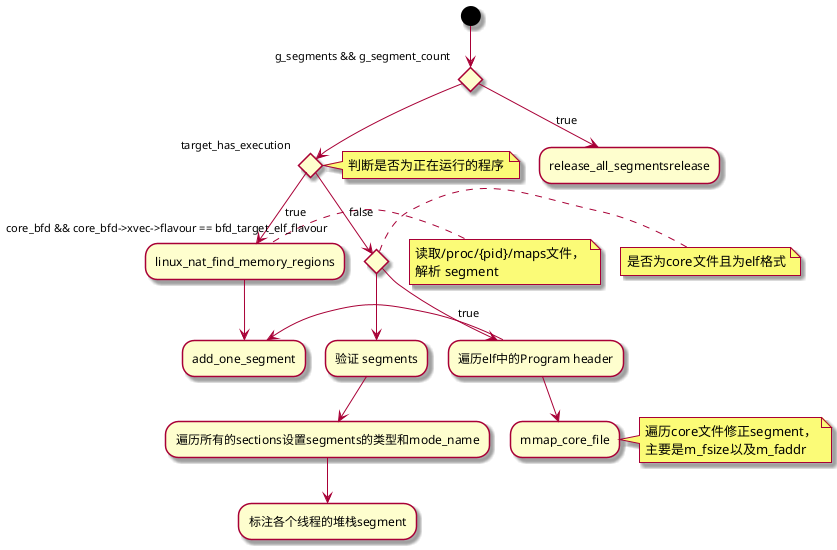 @startuml
skin rose

(*) --> if "g_segments && g_segment_count" then
    -->[true] "release_all_segmentsrelease"
else
endif
--> if "target_has_execution" then
    note right: 判断是否为正在运行的程序
    -->[true] "linux_nat_find_memory_regions"
    note left: 读取/proc/{pid}/maps文件，\n解析 segment
    -->add_one_segment
else
endif

-->[false] if "core_bfd && core_bfd->xvec->flavour == bfd_target_elf_flavour"
    note right: 是否为core文件且为elf格式
    -->[true] "遍历elf中的Program header" as bianli
    -left->add_one_segment
    bianli-->mmap_core_file
    note right: 遍历core文件修正segment，\n主要是m_fsize以及m_faddr
else
endif
--> "验证 segments"
--> "遍历所有的sections设置segments的类型和mode_name"
--> "标注各个线程的堆栈segment"

@enduml